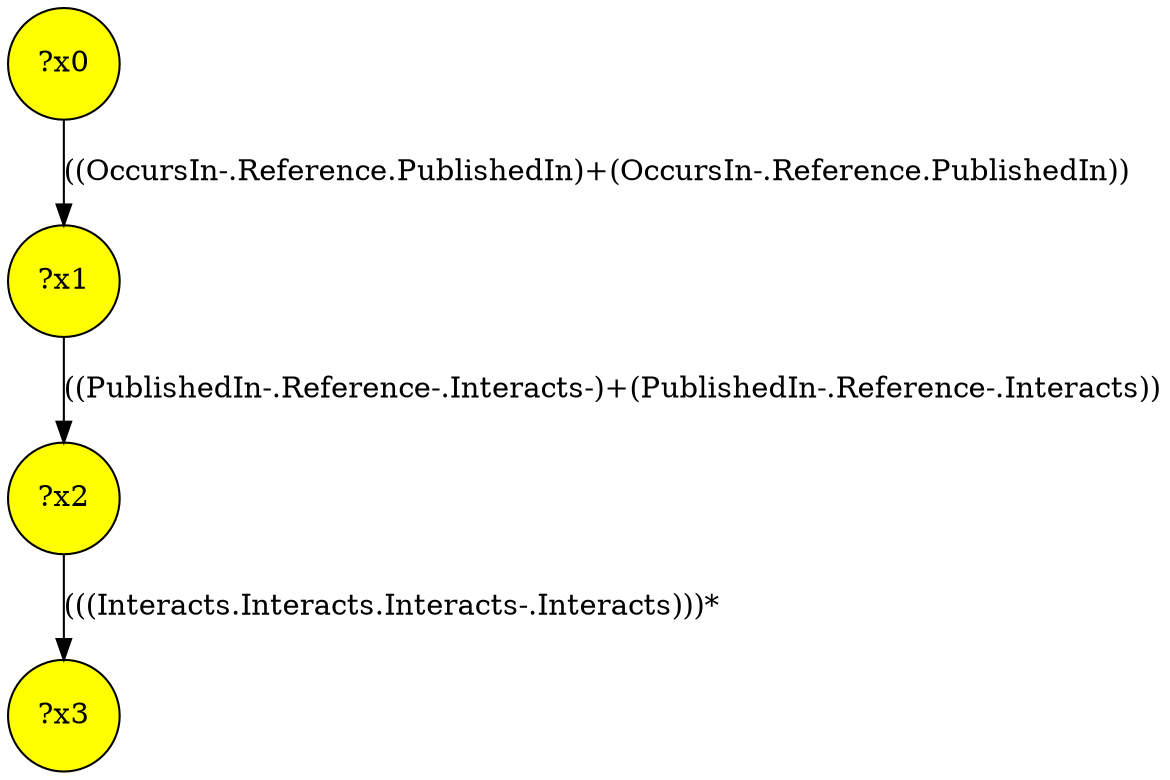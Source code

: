 digraph g {
	x3 [fillcolor="yellow", style="filled," shape=circle, label="?x3"];
	x0 [fillcolor="yellow", style="filled," shape=circle, label="?x0"];
	x1 [fillcolor="yellow", style="filled," shape=circle, label="?x1"];
	x2 [fillcolor="yellow", style="filled," shape=circle, label="?x2"];
	x0 -> x1 [label="((OccursIn-.Reference.PublishedIn)+(OccursIn-.Reference.PublishedIn))"];
	x1 -> x2 [label="((PublishedIn-.Reference-.Interacts-)+(PublishedIn-.Reference-.Interacts))"];
	x2 -> x3 [label="(((Interacts.Interacts.Interacts-.Interacts)))*"];
}
